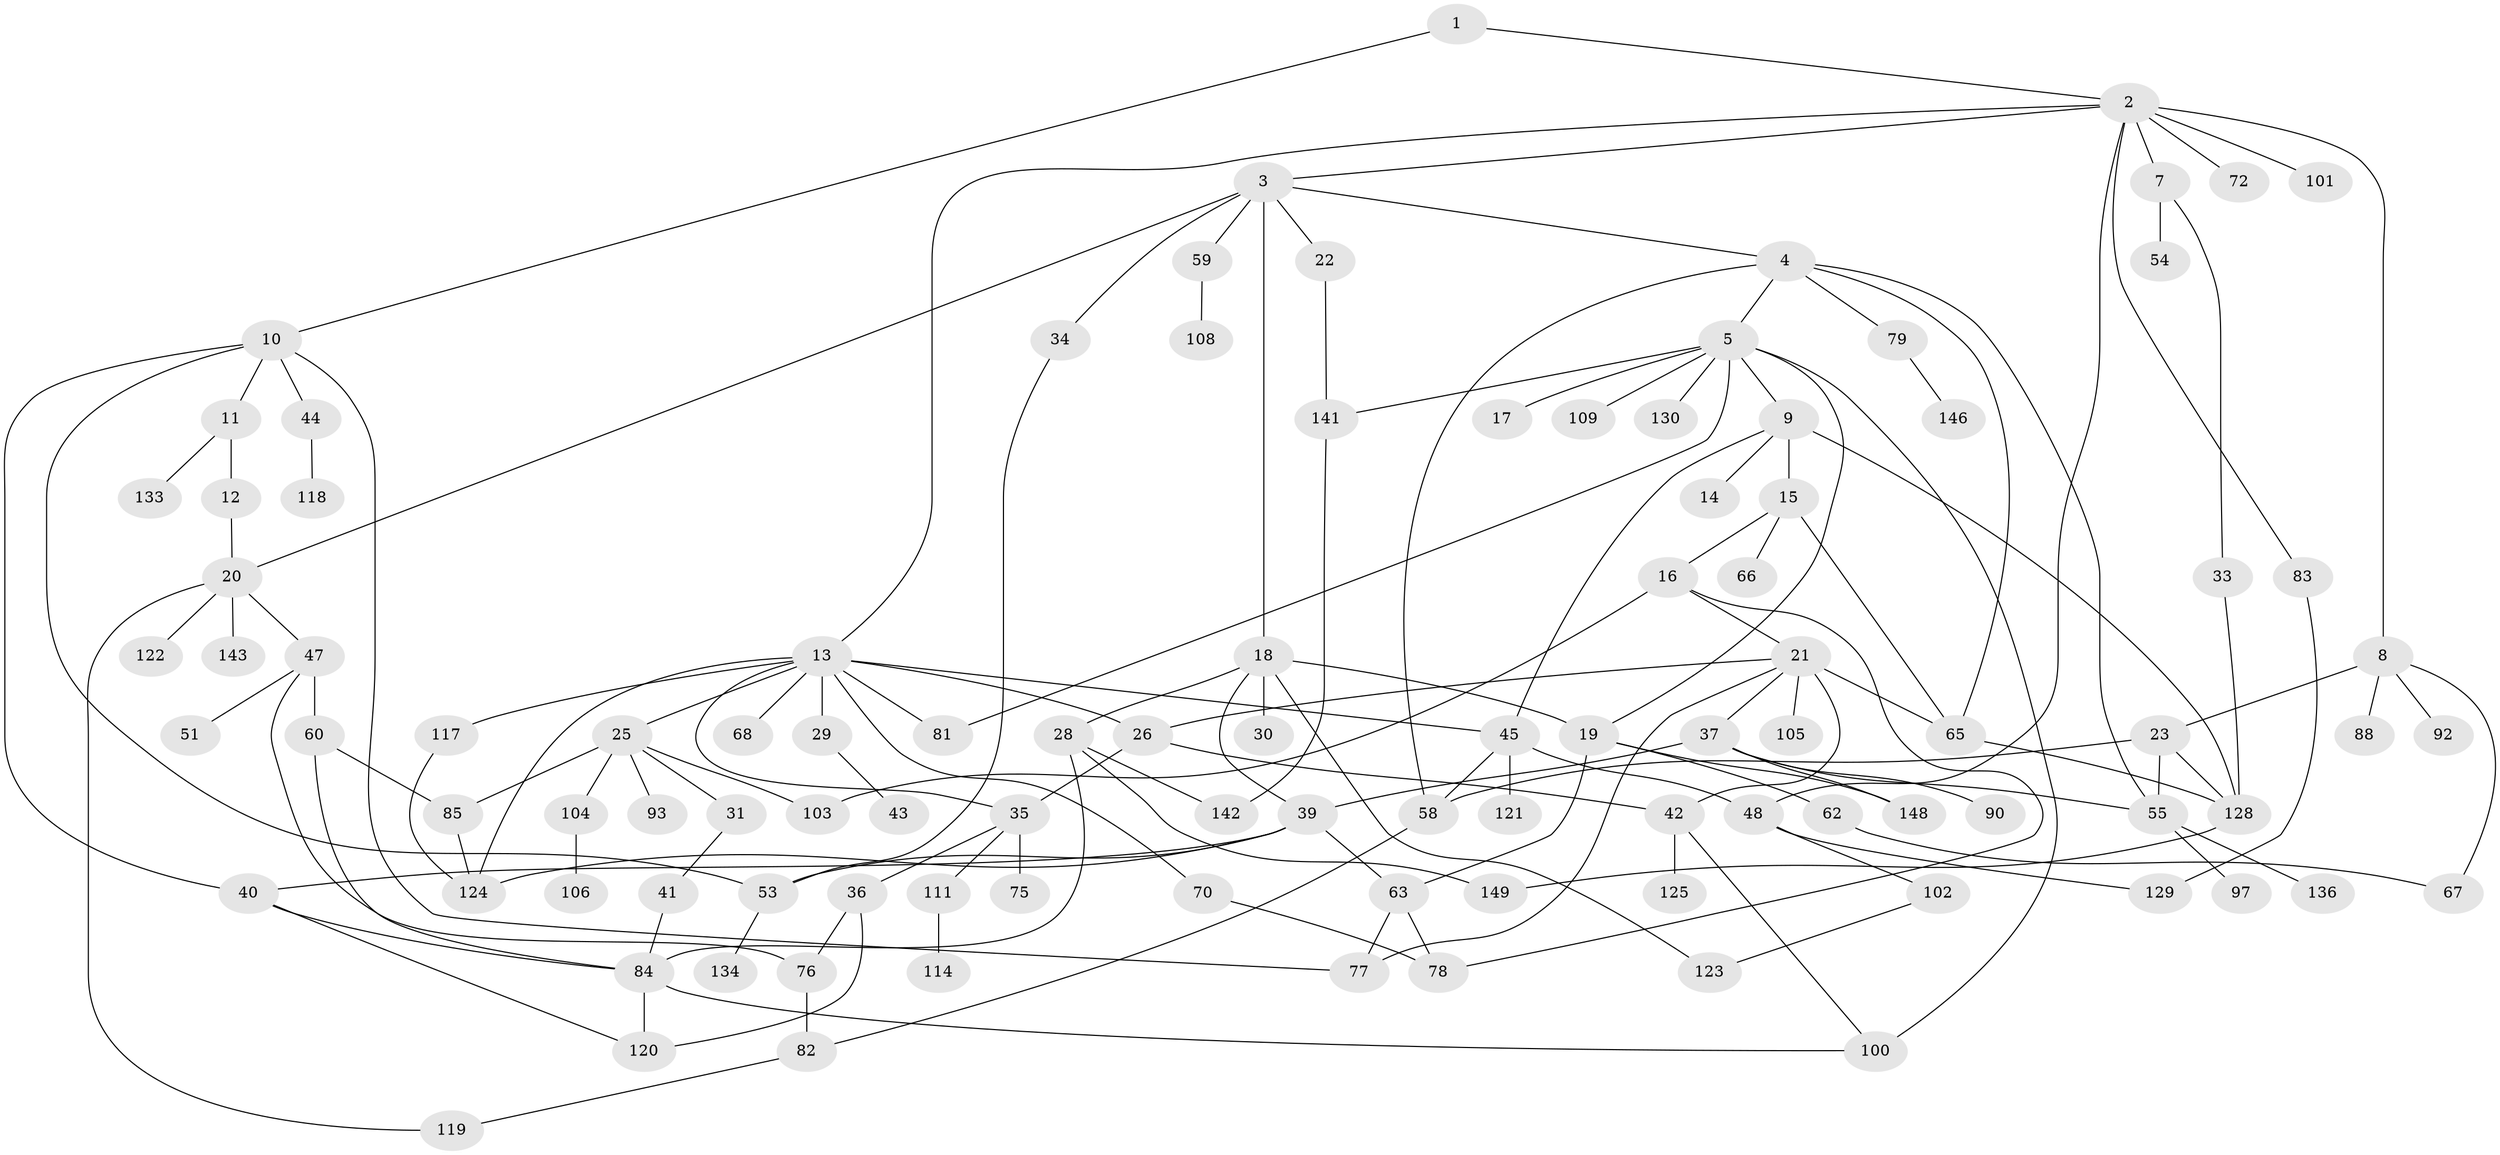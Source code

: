 // original degree distribution, {2: 0.2550335570469799, 7: 0.026845637583892617, 6: 0.020134228187919462, 5: 0.09395973154362416, 8: 0.006711409395973154, 3: 0.22818791946308725, 4: 0.087248322147651, 1: 0.28187919463087246}
// Generated by graph-tools (version 1.1) at 2025/10/02/27/25 16:10:53]
// undirected, 104 vertices, 151 edges
graph export_dot {
graph [start="1"]
  node [color=gray90,style=filled];
  1;
  2 [super="+71"];
  3 [super="+24"];
  4 [super="+52"];
  5 [super="+6"];
  7;
  8 [super="+64"];
  9;
  10 [super="+46"];
  11 [super="+32"];
  12;
  13 [super="+38"];
  14 [super="+116"];
  15 [super="+94"];
  16 [super="+49"];
  17 [super="+135"];
  18 [super="+27"];
  19 [super="+89"];
  20 [super="+137"];
  21 [super="+112"];
  22 [super="+95"];
  23 [super="+115"];
  25 [super="+87"];
  26 [super="+131"];
  28 [super="+113"];
  29;
  30;
  31;
  33 [super="+110"];
  34;
  35 [super="+80"];
  36 [super="+86"];
  37;
  39 [super="+74"];
  40 [super="+50"];
  41 [super="+61"];
  42 [super="+127"];
  43;
  44;
  45 [super="+56"];
  47 [super="+69"];
  48 [super="+57"];
  51;
  53;
  54 [super="+138"];
  55 [super="+91"];
  58;
  59 [super="+73"];
  60;
  62;
  63 [super="+98"];
  65 [super="+99"];
  66;
  67;
  68;
  70;
  72;
  75 [super="+96"];
  76;
  77;
  78;
  79;
  81;
  82 [super="+147"];
  83;
  84 [super="+107"];
  85;
  88;
  90;
  92;
  93;
  97;
  100;
  101;
  102;
  103 [super="+144"];
  104;
  105;
  106;
  108;
  109;
  111;
  114;
  117;
  118;
  119 [super="+132"];
  120 [super="+145"];
  121;
  122;
  123;
  124 [super="+126"];
  125;
  128 [super="+139"];
  129 [super="+140"];
  130;
  133;
  134;
  136;
  141;
  142;
  143;
  146;
  148;
  149;
  1 -- 2;
  1 -- 10;
  2 -- 3;
  2 -- 7;
  2 -- 8 [weight=2];
  2 -- 13;
  2 -- 48;
  2 -- 83;
  2 -- 101;
  2 -- 72;
  3 -- 4;
  3 -- 18 [weight=2];
  3 -- 22;
  3 -- 20;
  3 -- 59;
  3 -- 34;
  4 -- 5;
  4 -- 65;
  4 -- 55;
  4 -- 58;
  4 -- 79;
  5 -- 9;
  5 -- 17;
  5 -- 81;
  5 -- 100;
  5 -- 109;
  5 -- 130;
  5 -- 141;
  5 -- 19;
  7 -- 33;
  7 -- 54;
  8 -- 23;
  8 -- 88;
  8 -- 92;
  8 -- 67;
  9 -- 14;
  9 -- 15;
  9 -- 45;
  9 -- 128;
  10 -- 11;
  10 -- 40;
  10 -- 44;
  10 -- 53;
  10 -- 77;
  11 -- 12;
  11 -- 133;
  12 -- 20;
  13 -- 25;
  13 -- 29;
  13 -- 35;
  13 -- 124;
  13 -- 81;
  13 -- 45;
  13 -- 68;
  13 -- 117;
  13 -- 70;
  13 -- 26;
  15 -- 16;
  15 -- 66;
  15 -- 65;
  16 -- 21;
  16 -- 78;
  16 -- 103;
  18 -- 19;
  18 -- 28;
  18 -- 123;
  18 -- 30;
  18 -- 39;
  19 -- 62;
  19 -- 63;
  19 -- 148;
  20 -- 47;
  20 -- 119;
  20 -- 122;
  20 -- 143;
  21 -- 26;
  21 -- 37;
  21 -- 42;
  21 -- 105;
  21 -- 77;
  21 -- 65;
  22 -- 141;
  23 -- 55;
  23 -- 128;
  23 -- 58;
  25 -- 31;
  25 -- 85;
  25 -- 104;
  25 -- 93;
  25 -- 103;
  26 -- 35;
  26 -- 42;
  28 -- 149;
  28 -- 84;
  28 -- 142;
  29 -- 43;
  31 -- 41;
  33 -- 128;
  34 -- 53;
  35 -- 36;
  35 -- 75;
  35 -- 111;
  36 -- 120;
  36 -- 76;
  37 -- 90;
  37 -- 148;
  37 -- 39;
  37 -- 55;
  39 -- 63;
  39 -- 40;
  39 -- 53;
  39 -- 124;
  40 -- 84;
  40 -- 120;
  41 -- 84;
  42 -- 125;
  42 -- 100;
  44 -- 118;
  45 -- 121;
  45 -- 48;
  45 -- 58;
  47 -- 51;
  47 -- 60;
  47 -- 76;
  48 -- 102;
  48 -- 129;
  53 -- 134;
  55 -- 97;
  55 -- 136;
  58 -- 82;
  59 -- 108;
  60 -- 84;
  60 -- 85;
  62 -- 67;
  63 -- 77;
  63 -- 78;
  65 -- 128;
  70 -- 78;
  76 -- 82;
  79 -- 146;
  82 -- 119;
  83 -- 129;
  84 -- 100;
  84 -- 120;
  85 -- 124;
  102 -- 123;
  104 -- 106;
  111 -- 114;
  117 -- 124;
  128 -- 149;
  141 -- 142;
}
